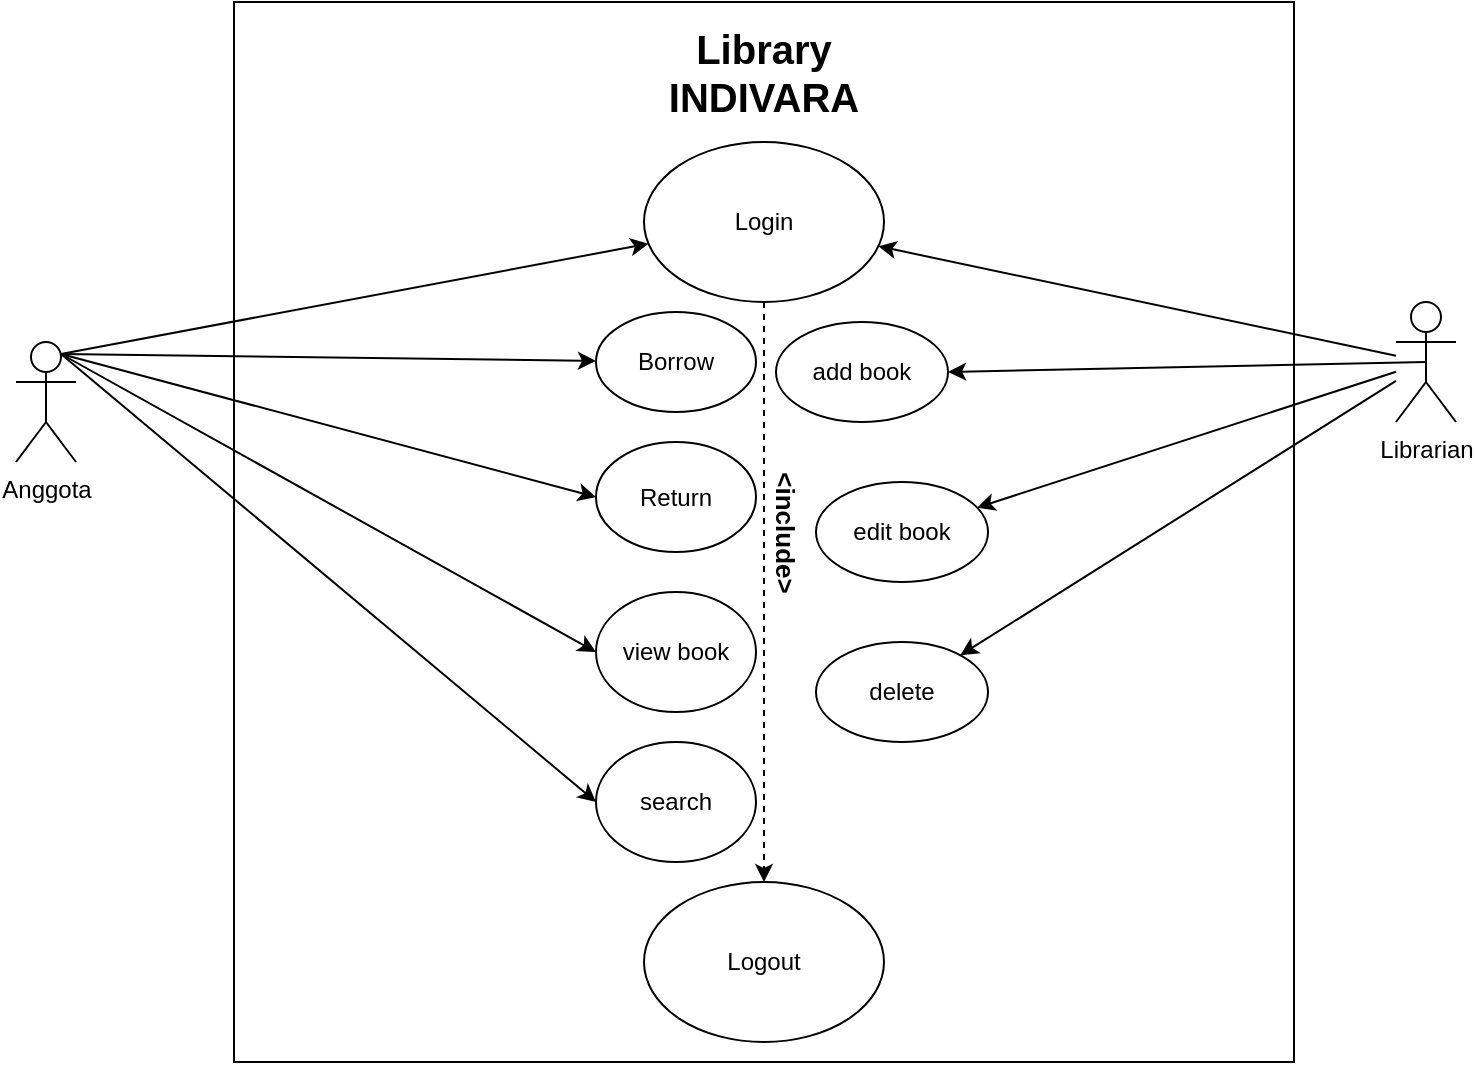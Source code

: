 <mxfile version="22.1.4" type="github">
  <diagram name="Halaman-1" id="0Cjt1K5dIbtuh46_x1xr">
    <mxGraphModel dx="1050" dy="581" grid="1" gridSize="10" guides="1" tooltips="1" connect="1" arrows="1" fold="1" page="1" pageScale="1" pageWidth="827" pageHeight="1169" math="0" shadow="0">
      <root>
        <mxCell id="0" />
        <mxCell id="1" parent="0" />
        <mxCell id="XIM64QuQDNMLiwLbH1cP-1" value="" style="whiteSpace=wrap;html=1;aspect=fixed;" vertex="1" parent="1">
          <mxGeometry x="149" y="30" width="530" height="530" as="geometry" />
        </mxCell>
        <mxCell id="XIM64QuQDNMLiwLbH1cP-13" style="edgeStyle=orthogonalEdgeStyle;rounded=0;orthogonalLoop=1;jettySize=auto;html=1;dashed=1;" edge="1" parent="1" source="XIM64QuQDNMLiwLbH1cP-3" target="XIM64QuQDNMLiwLbH1cP-10">
          <mxGeometry relative="1" as="geometry" />
        </mxCell>
        <mxCell id="XIM64QuQDNMLiwLbH1cP-3" value="Login" style="ellipse;whiteSpace=wrap;html=1;" vertex="1" parent="1">
          <mxGeometry x="354" y="100" width="120" height="80" as="geometry" />
        </mxCell>
        <mxCell id="XIM64QuQDNMLiwLbH1cP-4" value="Anggota" style="shape=umlActor;verticalLabelPosition=bottom;verticalAlign=top;html=1;outlineConnect=0;" vertex="1" parent="1">
          <mxGeometry x="40" y="200" width="30" height="60" as="geometry" />
        </mxCell>
        <mxCell id="XIM64QuQDNMLiwLbH1cP-5" value="Librarian" style="shape=umlActor;verticalLabelPosition=bottom;verticalAlign=top;html=1;outlineConnect=0;" vertex="1" parent="1">
          <mxGeometry x="730" y="180" width="30" height="60" as="geometry" />
        </mxCell>
        <mxCell id="XIM64QuQDNMLiwLbH1cP-6" value="&lt;b&gt;&lt;font style=&quot;font-size: 20px;&quot;&gt;Library INDIVARA&lt;/font&gt;&lt;/b&gt;" style="text;html=1;strokeColor=none;fillColor=none;align=center;verticalAlign=middle;whiteSpace=wrap;rounded=0;" vertex="1" parent="1">
          <mxGeometry x="384" y="50" width="60" height="30" as="geometry" />
        </mxCell>
        <mxCell id="XIM64QuQDNMLiwLbH1cP-8" value="" style="endArrow=classic;html=1;rounded=0;" edge="1" parent="1" source="XIM64QuQDNMLiwLbH1cP-5" target="XIM64QuQDNMLiwLbH1cP-3">
          <mxGeometry width="50" height="50" relative="1" as="geometry">
            <mxPoint x="720" y="160" as="sourcePoint" />
            <mxPoint x="770" y="110" as="targetPoint" />
          </mxGeometry>
        </mxCell>
        <mxCell id="XIM64QuQDNMLiwLbH1cP-9" value="" style="endArrow=classic;html=1;rounded=0;exitX=0.75;exitY=0.1;exitDx=0;exitDy=0;exitPerimeter=0;" edge="1" parent="1" source="XIM64QuQDNMLiwLbH1cP-4" target="XIM64QuQDNMLiwLbH1cP-3">
          <mxGeometry width="50" height="50" relative="1" as="geometry">
            <mxPoint x="60" y="180" as="sourcePoint" />
            <mxPoint x="110" y="130" as="targetPoint" />
          </mxGeometry>
        </mxCell>
        <mxCell id="XIM64QuQDNMLiwLbH1cP-10" value="Logout" style="ellipse;whiteSpace=wrap;html=1;" vertex="1" parent="1">
          <mxGeometry x="354" y="470" width="120" height="80" as="geometry" />
        </mxCell>
        <mxCell id="XIM64QuQDNMLiwLbH1cP-14" value="&amp;lt;include&amp;gt;" style="text;html=1;align=center;verticalAlign=middle;resizable=0;points=[];autosize=1;strokeColor=none;fillColor=none;rotation=90;fontStyle=1;fontSize=13;" vertex="1" parent="1">
          <mxGeometry x="385" y="280" width="80" height="30" as="geometry" />
        </mxCell>
        <mxCell id="XIM64QuQDNMLiwLbH1cP-18" value="Borrow" style="ellipse;whiteSpace=wrap;html=1;" vertex="1" parent="1">
          <mxGeometry x="330" y="185" width="80" height="50" as="geometry" />
        </mxCell>
        <mxCell id="XIM64QuQDNMLiwLbH1cP-19" value="Return" style="ellipse;whiteSpace=wrap;html=1;" vertex="1" parent="1">
          <mxGeometry x="330" y="250" width="80" height="55" as="geometry" />
        </mxCell>
        <mxCell id="XIM64QuQDNMLiwLbH1cP-20" value="add book" style="ellipse;whiteSpace=wrap;html=1;" vertex="1" parent="1">
          <mxGeometry x="420" y="190" width="86" height="50" as="geometry" />
        </mxCell>
        <mxCell id="XIM64QuQDNMLiwLbH1cP-21" value="edit book" style="ellipse;whiteSpace=wrap;html=1;" vertex="1" parent="1">
          <mxGeometry x="440" y="270" width="86" height="50" as="geometry" />
        </mxCell>
        <mxCell id="XIM64QuQDNMLiwLbH1cP-22" value="delete" style="ellipse;whiteSpace=wrap;html=1;" vertex="1" parent="1">
          <mxGeometry x="440" y="350" width="86" height="50" as="geometry" />
        </mxCell>
        <mxCell id="XIM64QuQDNMLiwLbH1cP-23" value="view book" style="ellipse;whiteSpace=wrap;html=1;" vertex="1" parent="1">
          <mxGeometry x="330" y="325" width="80" height="60" as="geometry" />
        </mxCell>
        <mxCell id="XIM64QuQDNMLiwLbH1cP-25" value="" style="endArrow=classic;html=1;rounded=0;exitX=0.75;exitY=0.1;exitDx=0;exitDy=0;exitPerimeter=0;" edge="1" parent="1" source="XIM64QuQDNMLiwLbH1cP-4" target="XIM64QuQDNMLiwLbH1cP-18">
          <mxGeometry width="50" height="50" relative="1" as="geometry">
            <mxPoint x="73" y="216" as="sourcePoint" />
            <mxPoint x="366" y="161" as="targetPoint" />
          </mxGeometry>
        </mxCell>
        <mxCell id="XIM64QuQDNMLiwLbH1cP-26" value="" style="endArrow=classic;html=1;rounded=0;exitX=0.75;exitY=0.1;exitDx=0;exitDy=0;exitPerimeter=0;entryX=0;entryY=0.5;entryDx=0;entryDy=0;" edge="1" parent="1" source="XIM64QuQDNMLiwLbH1cP-4" target="XIM64QuQDNMLiwLbH1cP-19">
          <mxGeometry width="50" height="50" relative="1" as="geometry">
            <mxPoint x="83" y="226" as="sourcePoint" />
            <mxPoint x="235.237" y="273.897" as="targetPoint" />
          </mxGeometry>
        </mxCell>
        <mxCell id="XIM64QuQDNMLiwLbH1cP-27" value="" style="endArrow=classic;html=1;rounded=0;exitX=0.75;exitY=0.1;exitDx=0;exitDy=0;exitPerimeter=0;entryX=0;entryY=0.5;entryDx=0;entryDy=0;" edge="1" parent="1" source="XIM64QuQDNMLiwLbH1cP-4" target="XIM64QuQDNMLiwLbH1cP-23">
          <mxGeometry width="50" height="50" relative="1" as="geometry">
            <mxPoint x="73" y="216" as="sourcePoint" />
            <mxPoint x="340" y="288" as="targetPoint" />
          </mxGeometry>
        </mxCell>
        <mxCell id="XIM64QuQDNMLiwLbH1cP-29" value="" style="endArrow=classic;html=1;rounded=0;exitX=0.5;exitY=0.5;exitDx=0;exitDy=0;exitPerimeter=0;entryX=1;entryY=0.5;entryDx=0;entryDy=0;" edge="1" parent="1" source="XIM64QuQDNMLiwLbH1cP-5" target="XIM64QuQDNMLiwLbH1cP-20">
          <mxGeometry width="50" height="50" relative="1" as="geometry">
            <mxPoint x="740" y="217" as="sourcePoint" />
            <mxPoint x="481" y="162" as="targetPoint" />
          </mxGeometry>
        </mxCell>
        <mxCell id="XIM64QuQDNMLiwLbH1cP-30" value="" style="endArrow=classic;html=1;rounded=0;" edge="1" parent="1" source="XIM64QuQDNMLiwLbH1cP-5" target="XIM64QuQDNMLiwLbH1cP-21">
          <mxGeometry width="50" height="50" relative="1" as="geometry">
            <mxPoint x="750" y="227" as="sourcePoint" />
            <mxPoint x="491" y="172" as="targetPoint" />
          </mxGeometry>
        </mxCell>
        <mxCell id="XIM64QuQDNMLiwLbH1cP-31" value="" style="endArrow=classic;html=1;rounded=0;" edge="1" parent="1" source="XIM64QuQDNMLiwLbH1cP-5" target="XIM64QuQDNMLiwLbH1cP-22">
          <mxGeometry width="50" height="50" relative="1" as="geometry">
            <mxPoint x="760" y="237" as="sourcePoint" />
            <mxPoint x="501" y="182" as="targetPoint" />
          </mxGeometry>
        </mxCell>
        <mxCell id="XIM64QuQDNMLiwLbH1cP-32" value="search" style="ellipse;whiteSpace=wrap;html=1;" vertex="1" parent="1">
          <mxGeometry x="330" y="400" width="80" height="60" as="geometry" />
        </mxCell>
        <mxCell id="XIM64QuQDNMLiwLbH1cP-33" value="" style="endArrow=classic;html=1;rounded=0;exitX=0.75;exitY=0.1;exitDx=0;exitDy=0;exitPerimeter=0;entryX=0;entryY=0.5;entryDx=0;entryDy=0;" edge="1" parent="1" source="XIM64QuQDNMLiwLbH1cP-4" target="XIM64QuQDNMLiwLbH1cP-32">
          <mxGeometry width="50" height="50" relative="1" as="geometry">
            <mxPoint x="73" y="216" as="sourcePoint" />
            <mxPoint x="340" y="365" as="targetPoint" />
          </mxGeometry>
        </mxCell>
      </root>
    </mxGraphModel>
  </diagram>
</mxfile>

